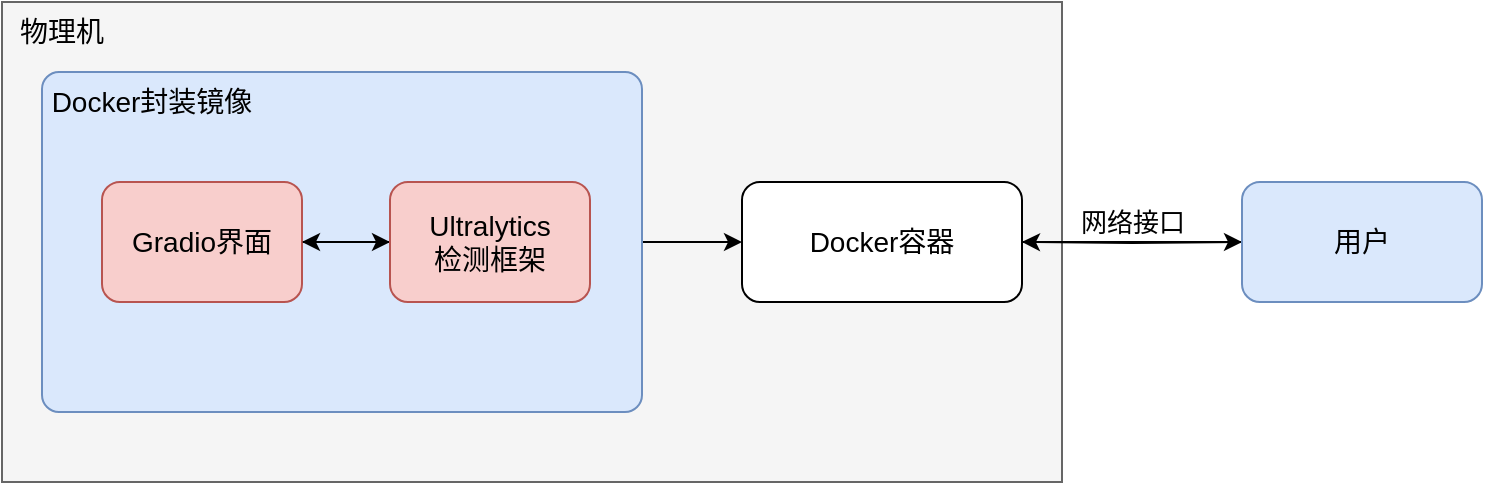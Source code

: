 <mxfile version="26.2.13">
  <diagram name="第 1 页" id="iaHS5U53O0_xS7Kqwhow">
    <mxGraphModel dx="1207" dy="681" grid="1" gridSize="10" guides="1" tooltips="1" connect="1" arrows="1" fold="1" page="1" pageScale="1" pageWidth="827" pageHeight="1169" math="0" shadow="0">
      <root>
        <mxCell id="0" />
        <mxCell id="1" parent="0" />
        <mxCell id="qjmKkje2-8Gwqx5Zpf5n-1" value="" style="rounded=0;whiteSpace=wrap;html=1;fillColor=#f5f5f5;fontColor=#333333;strokeColor=#666666;align=right;labelPosition=left;verticalLabelPosition=top;verticalAlign=bottom;" vertex="1" parent="1">
          <mxGeometry x="120" y="190" width="530" height="240" as="geometry" />
        </mxCell>
        <mxCell id="qjmKkje2-8Gwqx5Zpf5n-2" style="edgeStyle=orthogonalEdgeStyle;rounded=0;orthogonalLoop=1;jettySize=auto;html=1;entryX=0;entryY=0.5;entryDx=0;entryDy=0;" edge="1" parent="1" source="qjmKkje2-8Gwqx5Zpf5n-3" target="qjmKkje2-8Gwqx5Zpf5n-10">
          <mxGeometry relative="1" as="geometry" />
        </mxCell>
        <mxCell id="qjmKkje2-8Gwqx5Zpf5n-3" value="" style="rounded=1;whiteSpace=wrap;html=1;arcSize=5;fillColor=#dae8fc;strokeColor=#6c8ebf;" vertex="1" parent="1">
          <mxGeometry x="140" y="225" width="300" height="170" as="geometry" />
        </mxCell>
        <mxCell id="qjmKkje2-8Gwqx5Zpf5n-4" style="edgeStyle=orthogonalEdgeStyle;rounded=0;orthogonalLoop=1;jettySize=auto;html=1;exitX=1;exitY=0.5;exitDx=0;exitDy=0;entryX=0;entryY=0.5;entryDx=0;entryDy=0;" edge="1" parent="1" source="qjmKkje2-8Gwqx5Zpf5n-5" target="qjmKkje2-8Gwqx5Zpf5n-7">
          <mxGeometry relative="1" as="geometry" />
        </mxCell>
        <mxCell id="qjmKkje2-8Gwqx5Zpf5n-5" value="Gradio界面" style="rounded=1;whiteSpace=wrap;html=1;fillColor=#f8cecc;strokeColor=#b85450;fontSize=14;" vertex="1" parent="1">
          <mxGeometry x="170" y="280" width="100" height="60" as="geometry" />
        </mxCell>
        <mxCell id="qjmKkje2-8Gwqx5Zpf5n-6" style="edgeStyle=orthogonalEdgeStyle;rounded=0;orthogonalLoop=1;jettySize=auto;html=1;exitX=0;exitY=0.5;exitDx=0;exitDy=0;" edge="1" parent="1" source="qjmKkje2-8Gwqx5Zpf5n-7" target="qjmKkje2-8Gwqx5Zpf5n-5">
          <mxGeometry relative="1" as="geometry" />
        </mxCell>
        <mxCell id="qjmKkje2-8Gwqx5Zpf5n-7" value="Ultralytics&lt;div&gt;检测框架&lt;/div&gt;" style="rounded=1;whiteSpace=wrap;html=1;fillColor=#f8cecc;strokeColor=#b85450;fontSize=14;" vertex="1" parent="1">
          <mxGeometry x="314" y="280" width="100" height="60" as="geometry" />
        </mxCell>
        <mxCell id="qjmKkje2-8Gwqx5Zpf5n-8" value="&lt;font style=&quot;font-size: 14px;&quot;&gt;Docker封装镜像&lt;/font&gt;" style="text;html=1;align=center;verticalAlign=middle;whiteSpace=wrap;rounded=0;" vertex="1" parent="1">
          <mxGeometry x="140" y="225" width="110" height="30" as="geometry" />
        </mxCell>
        <mxCell id="qjmKkje2-8Gwqx5Zpf5n-9" style="edgeStyle=orthogonalEdgeStyle;rounded=0;orthogonalLoop=1;jettySize=auto;html=1;exitX=1;exitY=0.5;exitDx=0;exitDy=0;entryX=0;entryY=0.5;entryDx=0;entryDy=0;" edge="1" parent="1" source="qjmKkje2-8Gwqx5Zpf5n-10">
          <mxGeometry relative="1" as="geometry">
            <mxPoint x="740" y="310" as="targetPoint" />
          </mxGeometry>
        </mxCell>
        <mxCell id="qjmKkje2-8Gwqx5Zpf5n-10" value="Docker容器" style="rounded=1;whiteSpace=wrap;html=1;fontSize=14;" vertex="1" parent="1">
          <mxGeometry x="490" y="280" width="140" height="60" as="geometry" />
        </mxCell>
        <mxCell id="qjmKkje2-8Gwqx5Zpf5n-11" value="&lt;font style=&quot;font-size: 14px;&quot;&gt;物理机&lt;/font&gt;" style="text;html=1;align=center;verticalAlign=middle;whiteSpace=wrap;rounded=0;" vertex="1" parent="1">
          <mxGeometry x="120" y="190" width="60" height="30" as="geometry" />
        </mxCell>
        <mxCell id="qjmKkje2-8Gwqx5Zpf5n-12" style="edgeStyle=orthogonalEdgeStyle;rounded=0;orthogonalLoop=1;jettySize=auto;html=1;exitX=0;exitY=0.5;exitDx=0;exitDy=0;entryX=1;entryY=0.5;entryDx=0;entryDy=0;" edge="1" parent="1" target="qjmKkje2-8Gwqx5Zpf5n-10">
          <mxGeometry relative="1" as="geometry">
            <mxPoint x="740" y="310" as="sourcePoint" />
          </mxGeometry>
        </mxCell>
        <mxCell id="qjmKkje2-8Gwqx5Zpf5n-13" value="网络接口" style="edgeLabel;html=1;align=center;verticalAlign=middle;resizable=0;points=[];fontSize=13;" vertex="1" connectable="0" parent="qjmKkje2-8Gwqx5Zpf5n-12">
          <mxGeometry x="0.011" y="4" relative="1" as="geometry">
            <mxPoint y="-14" as="offset" />
          </mxGeometry>
        </mxCell>
        <mxCell id="qjmKkje2-8Gwqx5Zpf5n-14" value="用户" style="rounded=1;whiteSpace=wrap;html=1;fontSize=14;fillColor=#dae8fc;strokeColor=#6c8ebf;" vertex="1" parent="1">
          <mxGeometry x="740" y="280" width="120" height="60" as="geometry" />
        </mxCell>
      </root>
    </mxGraphModel>
  </diagram>
</mxfile>
